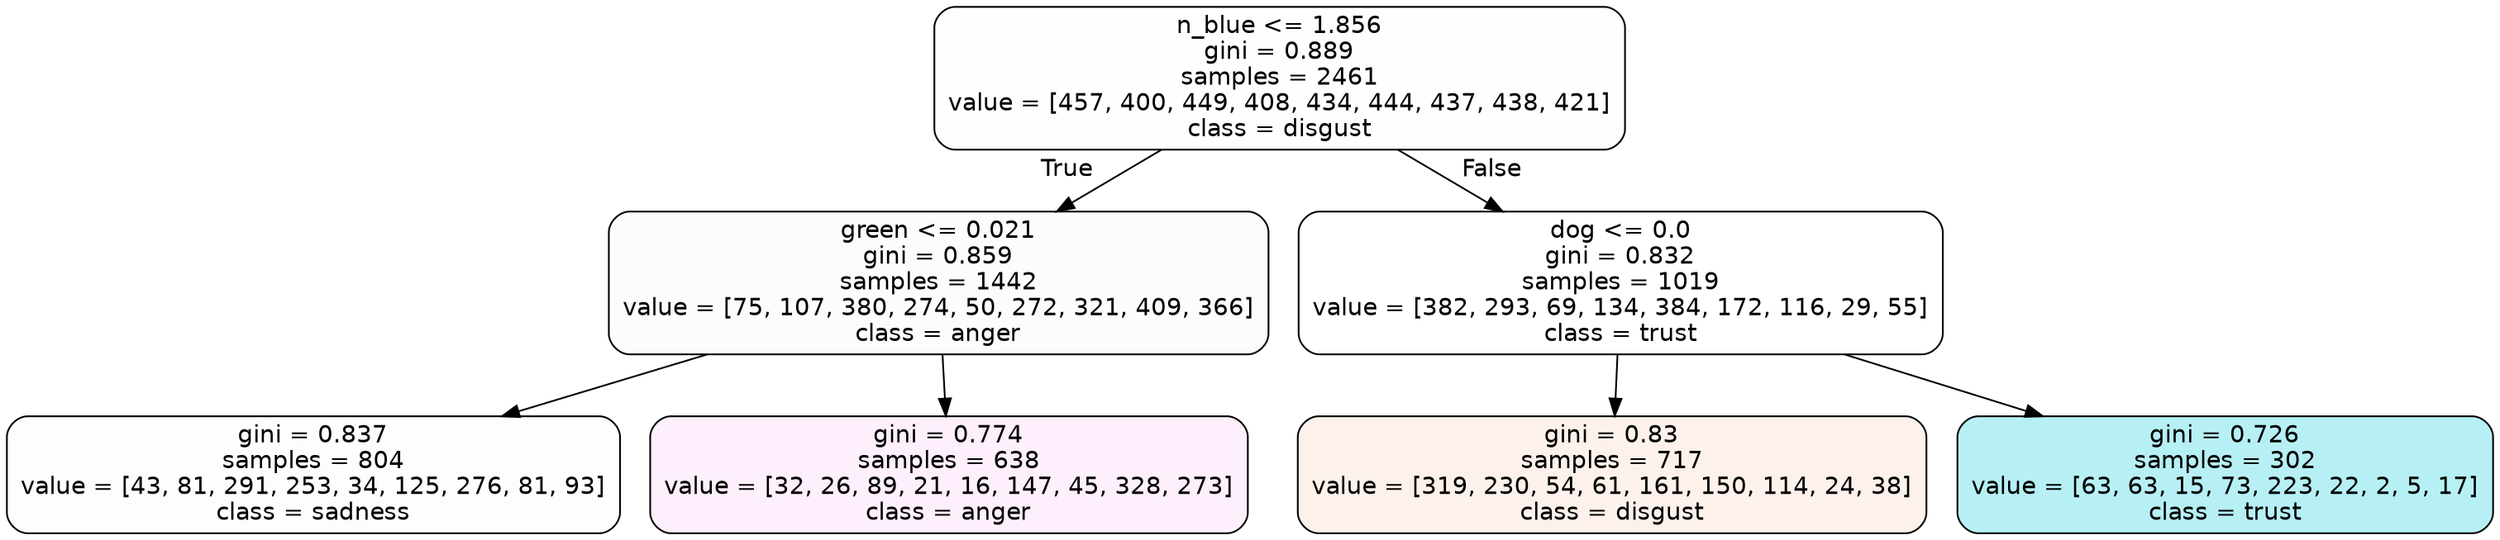 digraph Tree {
node [shape=box, style="filled, rounded", color="black", fontname=helvetica] ;
edge [fontname=helvetica] ;
0 [label="n_blue <= 1.856\ngini = 0.889\nsamples = 2461\nvalue = [457, 400, 449, 408, 434, 444, 437, 438, 421]\nclass = disgust", fillcolor="#e5813901"] ;
1 [label="green <= 0.021\ngini = 0.859\nsamples = 1442\nvalue = [75, 107, 380, 274, 50, 272, 321, 409, 366]\nclass = anger", fillcolor="#e539d704"] ;
0 -> 1 [labeldistance=2.5, labelangle=45, headlabel="True"] ;
2 [label="gini = 0.837\nsamples = 804\nvalue = [43, 81, 291, 253, 34, 125, 276, 81, 93]\nclass = sadness", fillcolor="#64e53904"] ;
1 -> 2 ;
3 [label="gini = 0.774\nsamples = 638\nvalue = [32, 26, 89, 21, 16, 147, 45, 328, 273]\nclass = anger", fillcolor="#e539d714"] ;
1 -> 3 ;
4 [label="dog <= 0.0\ngini = 0.832\nsamples = 1019\nvalue = [382, 293, 69, 134, 384, 172, 116, 29, 55]\nclass = trust", fillcolor="#39d7e500"] ;
0 -> 4 [labeldistance=2.5, labelangle=-45, headlabel="False"] ;
5 [label="gini = 0.83\nsamples = 717\nvalue = [319, 230, 54, 61, 161, 150, 114, 24, 38]\nclass = disgust", fillcolor="#e5813919"] ;
4 -> 5 ;
6 [label="gini = 0.726\nsamples = 302\nvalue = [63, 63, 15, 73, 223, 22, 2, 5, 17]\nclass = trust", fillcolor="#39d7e55d"] ;
4 -> 6 ;
}